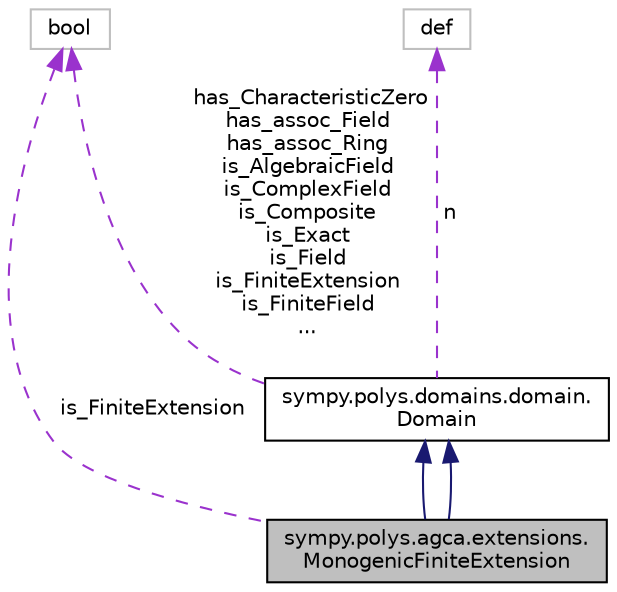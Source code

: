 digraph "sympy.polys.agca.extensions.MonogenicFiniteExtension"
{
 // LATEX_PDF_SIZE
  edge [fontname="Helvetica",fontsize="10",labelfontname="Helvetica",labelfontsize="10"];
  node [fontname="Helvetica",fontsize="10",shape=record];
  Node1 [label="sympy.polys.agca.extensions.\lMonogenicFiniteExtension",height=0.2,width=0.4,color="black", fillcolor="grey75", style="filled", fontcolor="black",tooltip=" "];
  Node2 -> Node1 [dir="back",color="midnightblue",fontsize="10",style="solid",fontname="Helvetica"];
  Node2 [label="sympy.polys.domains.domain.\lDomain",height=0.2,width=0.4,color="black", fillcolor="white", style="filled",URL="$classsympy_1_1polys_1_1domains_1_1domain_1_1Domain.html",tooltip=" "];
  Node3 -> Node2 [dir="back",color="darkorchid3",fontsize="10",style="dashed",label=" has_CharacteristicZero\nhas_assoc_Field\nhas_assoc_Ring\nis_AlgebraicField\nis_ComplexField\nis_Composite\nis_Exact\nis_Field\nis_FiniteExtension\nis_FiniteField\n..." ,fontname="Helvetica"];
  Node3 [label="bool",height=0.2,width=0.4,color="grey75", fillcolor="white", style="filled",tooltip=" "];
  Node4 -> Node2 [dir="back",color="darkorchid3",fontsize="10",style="dashed",label=" n" ,fontname="Helvetica"];
  Node4 [label="def",height=0.2,width=0.4,color="grey75", fillcolor="white", style="filled",tooltip=" "];
  Node2 -> Node1 [dir="back",color="midnightblue",fontsize="10",style="solid",fontname="Helvetica"];
  Node3 -> Node1 [dir="back",color="darkorchid3",fontsize="10",style="dashed",label=" is_FiniteExtension" ,fontname="Helvetica"];
}
